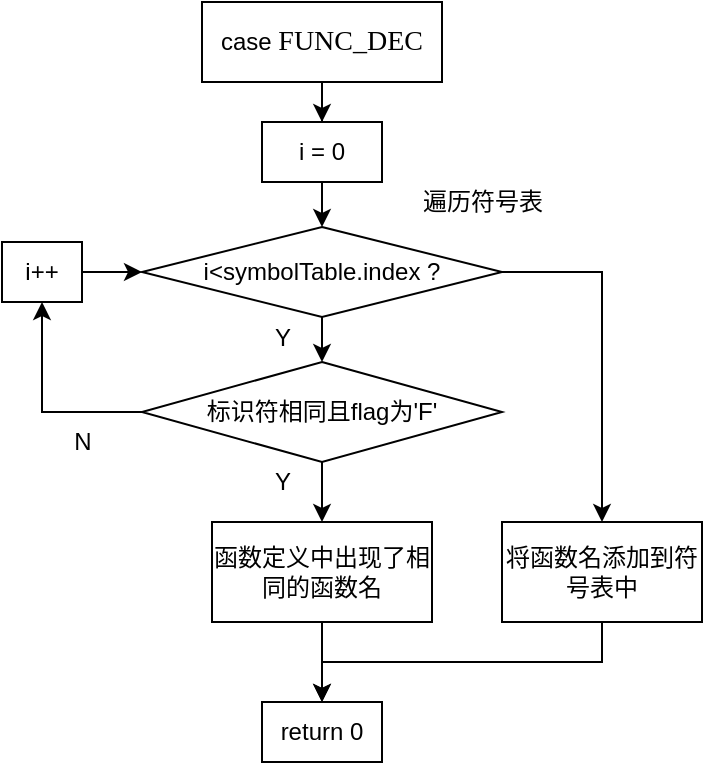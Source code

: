 <mxfile version="14.0.5" type="github">
  <diagram id="bvDYov0ihCyFs40RqTWx" name="第 1 页">
    <mxGraphModel dx="757" dy="681" grid="1" gridSize="10" guides="1" tooltips="1" connect="1" arrows="1" fold="1" page="1" pageScale="1" pageWidth="2336" pageHeight="1654" math="0" shadow="0">
      <root>
        <mxCell id="0" />
        <mxCell id="1" parent="0" />
        <mxCell id="oKvqm93J_jz2q953Zwia-10" style="edgeStyle=orthogonalEdgeStyle;rounded=0;orthogonalLoop=1;jettySize=auto;html=1;" edge="1" parent="1" source="oKvqm93J_jz2q953Zwia-1" target="oKvqm93J_jz2q953Zwia-2">
          <mxGeometry relative="1" as="geometry" />
        </mxCell>
        <mxCell id="oKvqm93J_jz2q953Zwia-1" value="case&amp;nbsp;&lt;span lang=&quot;EN-US&quot; style=&quot;font-size: 10.5pt ; font-family: &amp;#34;times new roman&amp;#34; , serif&quot;&gt;FUNC_DEC&lt;/span&gt;" style="rounded=0;whiteSpace=wrap;html=1;" vertex="1" parent="1">
          <mxGeometry x="330" y="170" width="120" height="40" as="geometry" />
        </mxCell>
        <mxCell id="oKvqm93J_jz2q953Zwia-11" style="edgeStyle=orthogonalEdgeStyle;rounded=0;orthogonalLoop=1;jettySize=auto;html=1;entryX=0.5;entryY=0;entryDx=0;entryDy=0;" edge="1" parent="1" source="oKvqm93J_jz2q953Zwia-2" target="oKvqm93J_jz2q953Zwia-3">
          <mxGeometry relative="1" as="geometry" />
        </mxCell>
        <mxCell id="oKvqm93J_jz2q953Zwia-2" value="i = 0" style="whiteSpace=wrap;html=1;" vertex="1" parent="1">
          <mxGeometry x="360" y="230" width="60" height="30" as="geometry" />
        </mxCell>
        <mxCell id="oKvqm93J_jz2q953Zwia-12" style="edgeStyle=orthogonalEdgeStyle;rounded=0;orthogonalLoop=1;jettySize=auto;html=1;" edge="1" parent="1" source="oKvqm93J_jz2q953Zwia-3" target="oKvqm93J_jz2q953Zwia-5">
          <mxGeometry relative="1" as="geometry" />
        </mxCell>
        <mxCell id="oKvqm93J_jz2q953Zwia-19" style="edgeStyle=orthogonalEdgeStyle;rounded=0;orthogonalLoop=1;jettySize=auto;html=1;" edge="1" parent="1" source="oKvqm93J_jz2q953Zwia-3" target="oKvqm93J_jz2q953Zwia-8">
          <mxGeometry relative="1" as="geometry">
            <Array as="points">
              <mxPoint x="530" y="305" />
            </Array>
          </mxGeometry>
        </mxCell>
        <mxCell id="oKvqm93J_jz2q953Zwia-3" value="i&amp;lt;symbolTable.index ?" style="rhombus;whiteSpace=wrap;html=1;" vertex="1" parent="1">
          <mxGeometry x="300" y="282.5" width="180" height="45" as="geometry" />
        </mxCell>
        <mxCell id="oKvqm93J_jz2q953Zwia-4" value="遍历符号表" style="text;html=1;align=center;verticalAlign=middle;resizable=0;points=[];autosize=1;" vertex="1" parent="1">
          <mxGeometry x="430" y="260" width="80" height="20" as="geometry" />
        </mxCell>
        <mxCell id="oKvqm93J_jz2q953Zwia-14" style="edgeStyle=orthogonalEdgeStyle;rounded=0;orthogonalLoop=1;jettySize=auto;html=1;entryX=0.5;entryY=0;entryDx=0;entryDy=0;" edge="1" parent="1" source="oKvqm93J_jz2q953Zwia-5" target="oKvqm93J_jz2q953Zwia-6">
          <mxGeometry relative="1" as="geometry" />
        </mxCell>
        <mxCell id="oKvqm93J_jz2q953Zwia-16" style="edgeStyle=orthogonalEdgeStyle;rounded=0;orthogonalLoop=1;jettySize=auto;html=1;entryX=0.5;entryY=1;entryDx=0;entryDy=0;" edge="1" parent="1" source="oKvqm93J_jz2q953Zwia-5" target="oKvqm93J_jz2q953Zwia-9">
          <mxGeometry relative="1" as="geometry" />
        </mxCell>
        <mxCell id="oKvqm93J_jz2q953Zwia-5" value="标识符相同且flag为&#39;F&#39;" style="rhombus;whiteSpace=wrap;html=1;" vertex="1" parent="1">
          <mxGeometry x="300" y="350" width="180" height="50" as="geometry" />
        </mxCell>
        <mxCell id="oKvqm93J_jz2q953Zwia-21" style="edgeStyle=orthogonalEdgeStyle;rounded=0;orthogonalLoop=1;jettySize=auto;html=1;" edge="1" parent="1" source="oKvqm93J_jz2q953Zwia-6" target="oKvqm93J_jz2q953Zwia-20">
          <mxGeometry relative="1" as="geometry" />
        </mxCell>
        <mxCell id="oKvqm93J_jz2q953Zwia-6" value="函数定义中出现了相同的函数名" style="whiteSpace=wrap;html=1;" vertex="1" parent="1">
          <mxGeometry x="335" y="430" width="110" height="50" as="geometry" />
        </mxCell>
        <mxCell id="oKvqm93J_jz2q953Zwia-22" style="edgeStyle=orthogonalEdgeStyle;rounded=0;orthogonalLoop=1;jettySize=auto;html=1;" edge="1" parent="1" source="oKvqm93J_jz2q953Zwia-8" target="oKvqm93J_jz2q953Zwia-20">
          <mxGeometry relative="1" as="geometry">
            <Array as="points">
              <mxPoint x="530" y="500" />
              <mxPoint x="390" y="500" />
            </Array>
          </mxGeometry>
        </mxCell>
        <mxCell id="oKvqm93J_jz2q953Zwia-8" value="将函数名添加到符号表中" style="whiteSpace=wrap;html=1;" vertex="1" parent="1">
          <mxGeometry x="480" y="430" width="100" height="50" as="geometry" />
        </mxCell>
        <mxCell id="oKvqm93J_jz2q953Zwia-17" style="edgeStyle=orthogonalEdgeStyle;rounded=0;orthogonalLoop=1;jettySize=auto;html=1;" edge="1" parent="1" source="oKvqm93J_jz2q953Zwia-9" target="oKvqm93J_jz2q953Zwia-3">
          <mxGeometry relative="1" as="geometry" />
        </mxCell>
        <mxCell id="oKvqm93J_jz2q953Zwia-9" value="i++" style="whiteSpace=wrap;html=1;" vertex="1" parent="1">
          <mxGeometry x="230" y="290" width="40" height="30" as="geometry" />
        </mxCell>
        <mxCell id="oKvqm93J_jz2q953Zwia-13" value="Y" style="text;html=1;align=center;verticalAlign=middle;resizable=0;points=[];autosize=1;" vertex="1" parent="1">
          <mxGeometry x="360" y="327.5" width="20" height="20" as="geometry" />
        </mxCell>
        <mxCell id="oKvqm93J_jz2q953Zwia-15" value="Y" style="text;html=1;align=center;verticalAlign=middle;resizable=0;points=[];autosize=1;" vertex="1" parent="1">
          <mxGeometry x="360" y="400" width="20" height="20" as="geometry" />
        </mxCell>
        <mxCell id="oKvqm93J_jz2q953Zwia-18" value="N" style="text;html=1;align=center;verticalAlign=middle;resizable=0;points=[];autosize=1;" vertex="1" parent="1">
          <mxGeometry x="260" y="380" width="20" height="20" as="geometry" />
        </mxCell>
        <mxCell id="oKvqm93J_jz2q953Zwia-20" value="return 0" style="whiteSpace=wrap;html=1;" vertex="1" parent="1">
          <mxGeometry x="360" y="520" width="60" height="30" as="geometry" />
        </mxCell>
      </root>
    </mxGraphModel>
  </diagram>
</mxfile>

